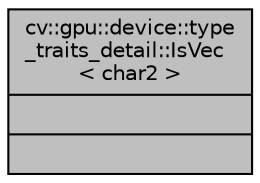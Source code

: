 digraph "cv::gpu::device::type_traits_detail::IsVec&lt; char2 &gt;"
{
 // LATEX_PDF_SIZE
  edge [fontname="Helvetica",fontsize="10",labelfontname="Helvetica",labelfontsize="10"];
  node [fontname="Helvetica",fontsize="10",shape=record];
  Node1 [label="{cv::gpu::device::type\l_traits_detail::IsVec\l\< char2 \>\n||}",height=0.2,width=0.4,color="black", fillcolor="grey75", style="filled", fontcolor="black",tooltip=" "];
}
